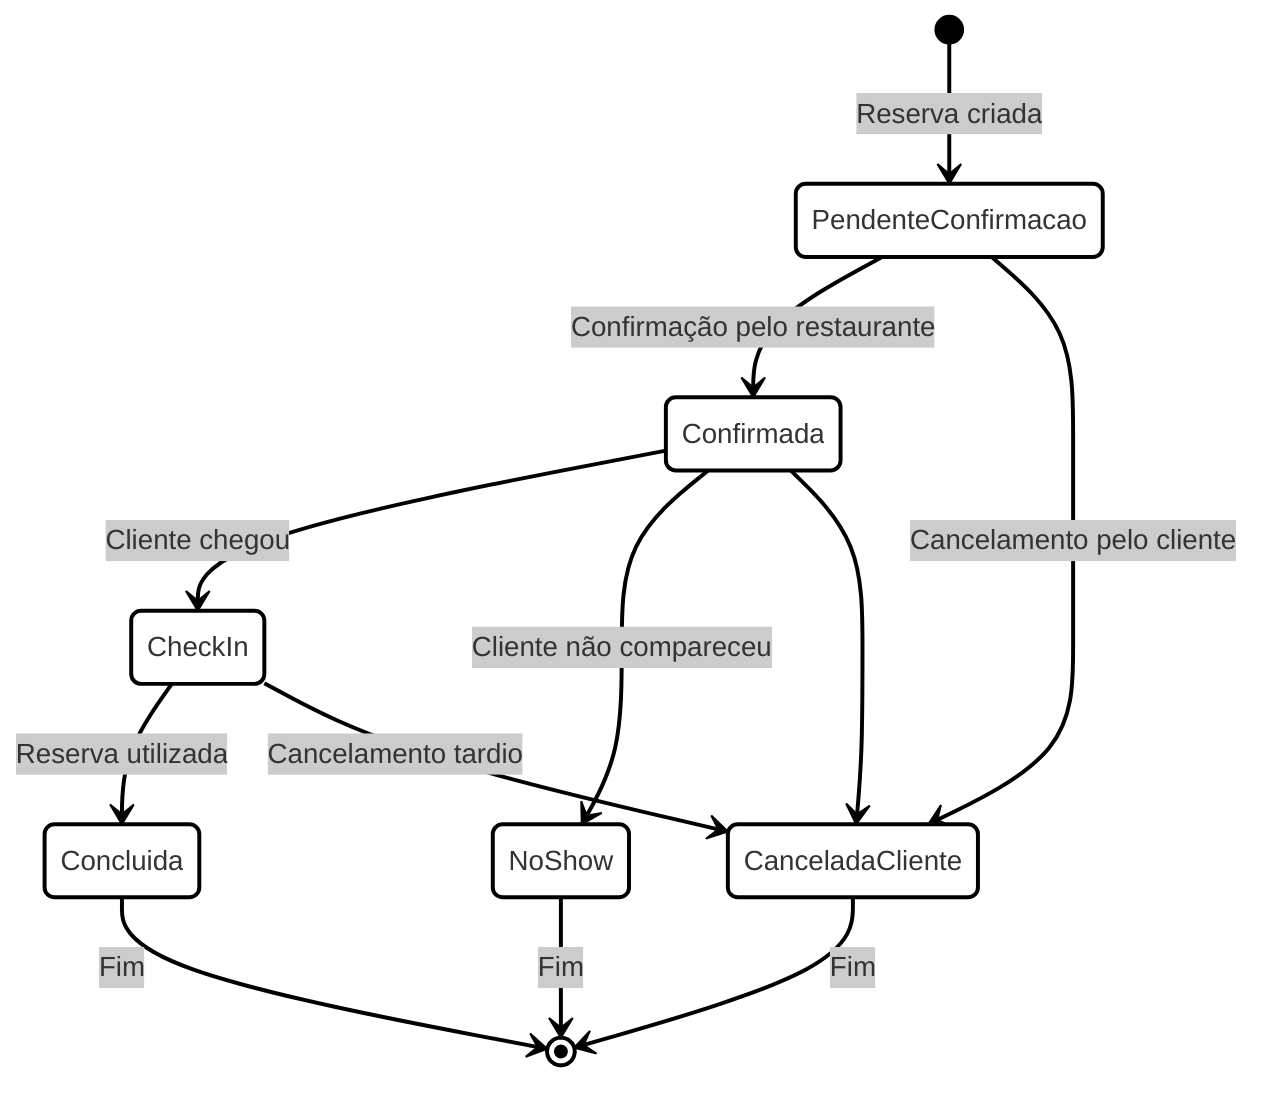 ---
config:
    theme: neo


    title: Diagrama de Estados - Status da Reserva
---
stateDiagram-v2
    [*] --> PendenteConfirmacao: Reserva criada

    PendenteConfirmacao --> Confirmada: Confirmação pelo restaurante
    PendenteConfirmacao --> CanceladaCliente: Cancelamento pelo cliente

    Confirmada --> CheckIn: Cliente chegou
    Confirmada --> NoShow: Cliente não compareceu
    Confirmada --> CanceladaCliente

    CheckIn --> Concluida: Reserva utilizada
    CheckIn --> CanceladaCliente: Cancelamento tardio

    Concluida --> [*]: Fim
    NoShow --> [*]: Fim
    CanceladaCliente --> [*]: Fim